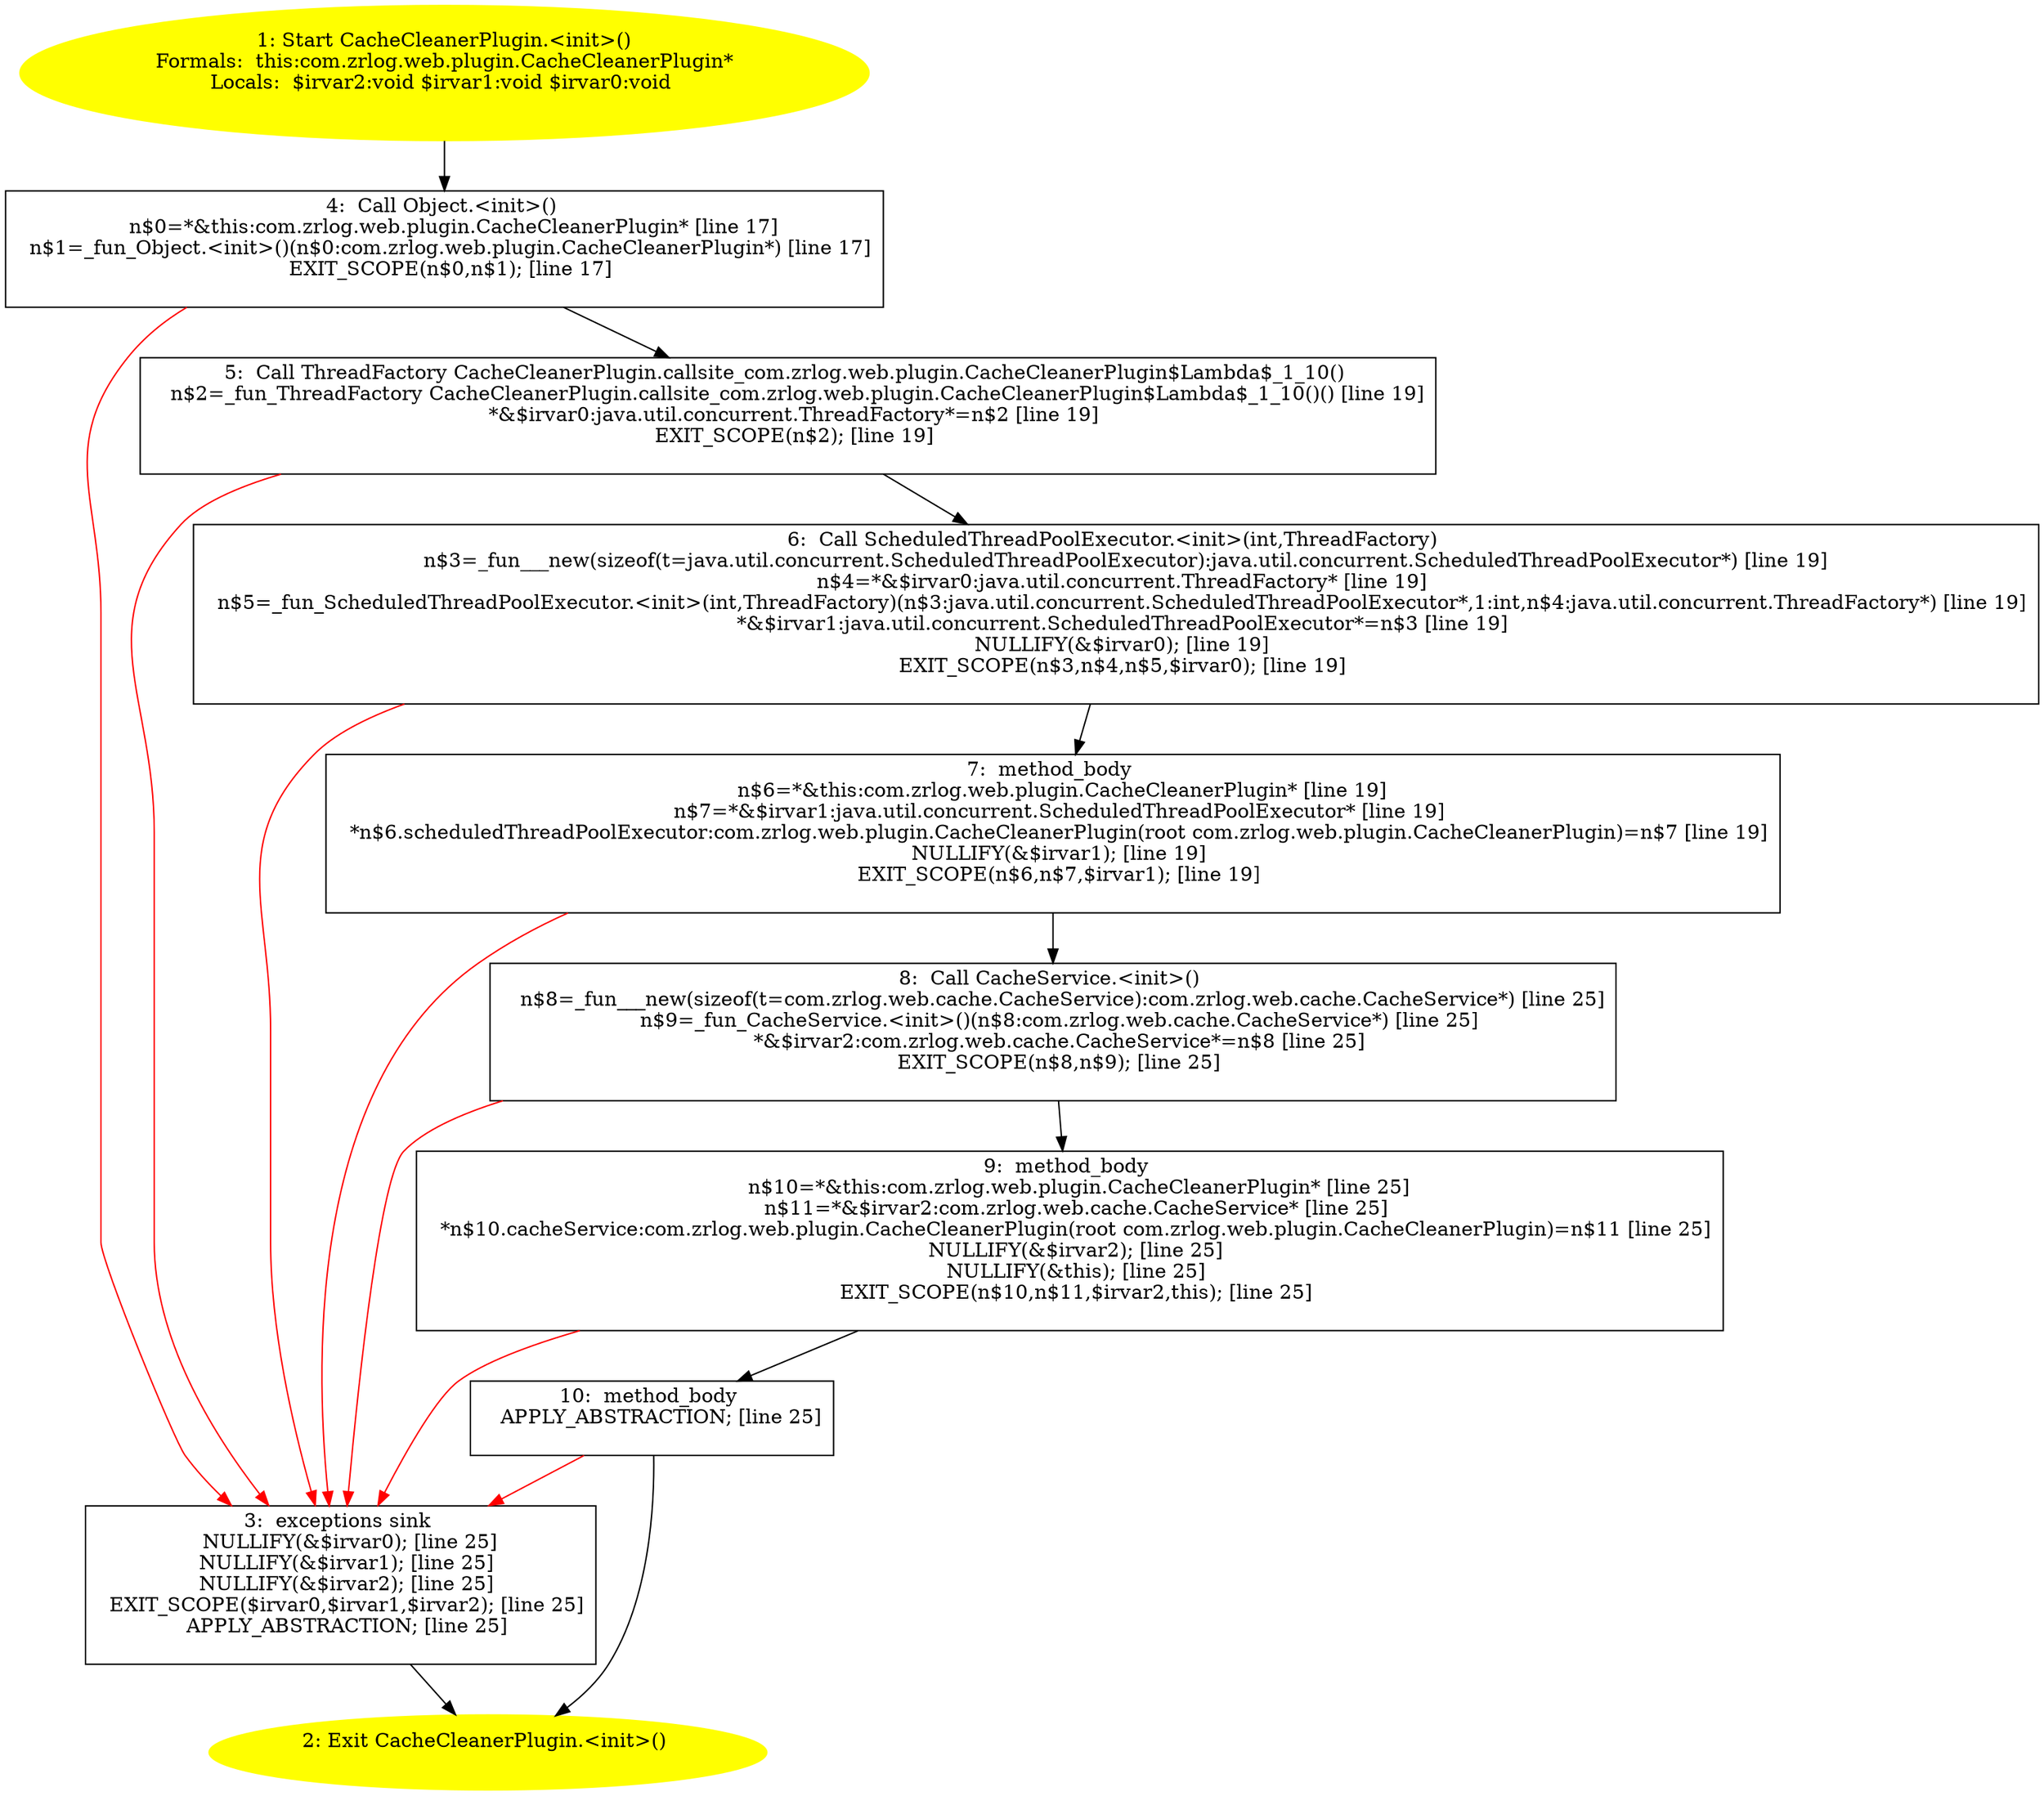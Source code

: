 /* @generated */
digraph cfg {
"com.zrlog.web.plugin.CacheCleanerPlugin.<init>().545ec0c95c289f27f22ec270dd5c838c_1" [label="1: Start CacheCleanerPlugin.<init>()\nFormals:  this:com.zrlog.web.plugin.CacheCleanerPlugin*\nLocals:  $irvar2:void $irvar1:void $irvar0:void \n  " color=yellow style=filled]
	

	 "com.zrlog.web.plugin.CacheCleanerPlugin.<init>().545ec0c95c289f27f22ec270dd5c838c_1" -> "com.zrlog.web.plugin.CacheCleanerPlugin.<init>().545ec0c95c289f27f22ec270dd5c838c_4" ;
"com.zrlog.web.plugin.CacheCleanerPlugin.<init>().545ec0c95c289f27f22ec270dd5c838c_2" [label="2: Exit CacheCleanerPlugin.<init>() \n  " color=yellow style=filled]
	

"com.zrlog.web.plugin.CacheCleanerPlugin.<init>().545ec0c95c289f27f22ec270dd5c838c_3" [label="3:  exceptions sink \n   NULLIFY(&$irvar0); [line 25]\n  NULLIFY(&$irvar1); [line 25]\n  NULLIFY(&$irvar2); [line 25]\n  EXIT_SCOPE($irvar0,$irvar1,$irvar2); [line 25]\n  APPLY_ABSTRACTION; [line 25]\n " shape="box"]
	

	 "com.zrlog.web.plugin.CacheCleanerPlugin.<init>().545ec0c95c289f27f22ec270dd5c838c_3" -> "com.zrlog.web.plugin.CacheCleanerPlugin.<init>().545ec0c95c289f27f22ec270dd5c838c_2" ;
"com.zrlog.web.plugin.CacheCleanerPlugin.<init>().545ec0c95c289f27f22ec270dd5c838c_4" [label="4:  Call Object.<init>() \n   n$0=*&this:com.zrlog.web.plugin.CacheCleanerPlugin* [line 17]\n  n$1=_fun_Object.<init>()(n$0:com.zrlog.web.plugin.CacheCleanerPlugin*) [line 17]\n  EXIT_SCOPE(n$0,n$1); [line 17]\n " shape="box"]
	

	 "com.zrlog.web.plugin.CacheCleanerPlugin.<init>().545ec0c95c289f27f22ec270dd5c838c_4" -> "com.zrlog.web.plugin.CacheCleanerPlugin.<init>().545ec0c95c289f27f22ec270dd5c838c_5" ;
	 "com.zrlog.web.plugin.CacheCleanerPlugin.<init>().545ec0c95c289f27f22ec270dd5c838c_4" -> "com.zrlog.web.plugin.CacheCleanerPlugin.<init>().545ec0c95c289f27f22ec270dd5c838c_3" [color="red" ];
"com.zrlog.web.plugin.CacheCleanerPlugin.<init>().545ec0c95c289f27f22ec270dd5c838c_5" [label="5:  Call ThreadFactory CacheCleanerPlugin.callsite_com.zrlog.web.plugin.CacheCleanerPlugin$Lambda$_1_10() \n   n$2=_fun_ThreadFactory CacheCleanerPlugin.callsite_com.zrlog.web.plugin.CacheCleanerPlugin$Lambda$_1_10()() [line 19]\n  *&$irvar0:java.util.concurrent.ThreadFactory*=n$2 [line 19]\n  EXIT_SCOPE(n$2); [line 19]\n " shape="box"]
	

	 "com.zrlog.web.plugin.CacheCleanerPlugin.<init>().545ec0c95c289f27f22ec270dd5c838c_5" -> "com.zrlog.web.plugin.CacheCleanerPlugin.<init>().545ec0c95c289f27f22ec270dd5c838c_6" ;
	 "com.zrlog.web.plugin.CacheCleanerPlugin.<init>().545ec0c95c289f27f22ec270dd5c838c_5" -> "com.zrlog.web.plugin.CacheCleanerPlugin.<init>().545ec0c95c289f27f22ec270dd5c838c_3" [color="red" ];
"com.zrlog.web.plugin.CacheCleanerPlugin.<init>().545ec0c95c289f27f22ec270dd5c838c_6" [label="6:  Call ScheduledThreadPoolExecutor.<init>(int,ThreadFactory) \n   n$3=_fun___new(sizeof(t=java.util.concurrent.ScheduledThreadPoolExecutor):java.util.concurrent.ScheduledThreadPoolExecutor*) [line 19]\n  n$4=*&$irvar0:java.util.concurrent.ThreadFactory* [line 19]\n  n$5=_fun_ScheduledThreadPoolExecutor.<init>(int,ThreadFactory)(n$3:java.util.concurrent.ScheduledThreadPoolExecutor*,1:int,n$4:java.util.concurrent.ThreadFactory*) [line 19]\n  *&$irvar1:java.util.concurrent.ScheduledThreadPoolExecutor*=n$3 [line 19]\n  NULLIFY(&$irvar0); [line 19]\n  EXIT_SCOPE(n$3,n$4,n$5,$irvar0); [line 19]\n " shape="box"]
	

	 "com.zrlog.web.plugin.CacheCleanerPlugin.<init>().545ec0c95c289f27f22ec270dd5c838c_6" -> "com.zrlog.web.plugin.CacheCleanerPlugin.<init>().545ec0c95c289f27f22ec270dd5c838c_7" ;
	 "com.zrlog.web.plugin.CacheCleanerPlugin.<init>().545ec0c95c289f27f22ec270dd5c838c_6" -> "com.zrlog.web.plugin.CacheCleanerPlugin.<init>().545ec0c95c289f27f22ec270dd5c838c_3" [color="red" ];
"com.zrlog.web.plugin.CacheCleanerPlugin.<init>().545ec0c95c289f27f22ec270dd5c838c_7" [label="7:  method_body \n   n$6=*&this:com.zrlog.web.plugin.CacheCleanerPlugin* [line 19]\n  n$7=*&$irvar1:java.util.concurrent.ScheduledThreadPoolExecutor* [line 19]\n  *n$6.scheduledThreadPoolExecutor:com.zrlog.web.plugin.CacheCleanerPlugin(root com.zrlog.web.plugin.CacheCleanerPlugin)=n$7 [line 19]\n  NULLIFY(&$irvar1); [line 19]\n  EXIT_SCOPE(n$6,n$7,$irvar1); [line 19]\n " shape="box"]
	

	 "com.zrlog.web.plugin.CacheCleanerPlugin.<init>().545ec0c95c289f27f22ec270dd5c838c_7" -> "com.zrlog.web.plugin.CacheCleanerPlugin.<init>().545ec0c95c289f27f22ec270dd5c838c_8" ;
	 "com.zrlog.web.plugin.CacheCleanerPlugin.<init>().545ec0c95c289f27f22ec270dd5c838c_7" -> "com.zrlog.web.plugin.CacheCleanerPlugin.<init>().545ec0c95c289f27f22ec270dd5c838c_3" [color="red" ];
"com.zrlog.web.plugin.CacheCleanerPlugin.<init>().545ec0c95c289f27f22ec270dd5c838c_8" [label="8:  Call CacheService.<init>() \n   n$8=_fun___new(sizeof(t=com.zrlog.web.cache.CacheService):com.zrlog.web.cache.CacheService*) [line 25]\n  n$9=_fun_CacheService.<init>()(n$8:com.zrlog.web.cache.CacheService*) [line 25]\n  *&$irvar2:com.zrlog.web.cache.CacheService*=n$8 [line 25]\n  EXIT_SCOPE(n$8,n$9); [line 25]\n " shape="box"]
	

	 "com.zrlog.web.plugin.CacheCleanerPlugin.<init>().545ec0c95c289f27f22ec270dd5c838c_8" -> "com.zrlog.web.plugin.CacheCleanerPlugin.<init>().545ec0c95c289f27f22ec270dd5c838c_9" ;
	 "com.zrlog.web.plugin.CacheCleanerPlugin.<init>().545ec0c95c289f27f22ec270dd5c838c_8" -> "com.zrlog.web.plugin.CacheCleanerPlugin.<init>().545ec0c95c289f27f22ec270dd5c838c_3" [color="red" ];
"com.zrlog.web.plugin.CacheCleanerPlugin.<init>().545ec0c95c289f27f22ec270dd5c838c_9" [label="9:  method_body \n   n$10=*&this:com.zrlog.web.plugin.CacheCleanerPlugin* [line 25]\n  n$11=*&$irvar2:com.zrlog.web.cache.CacheService* [line 25]\n  *n$10.cacheService:com.zrlog.web.plugin.CacheCleanerPlugin(root com.zrlog.web.plugin.CacheCleanerPlugin)=n$11 [line 25]\n  NULLIFY(&$irvar2); [line 25]\n  NULLIFY(&this); [line 25]\n  EXIT_SCOPE(n$10,n$11,$irvar2,this); [line 25]\n " shape="box"]
	

	 "com.zrlog.web.plugin.CacheCleanerPlugin.<init>().545ec0c95c289f27f22ec270dd5c838c_9" -> "com.zrlog.web.plugin.CacheCleanerPlugin.<init>().545ec0c95c289f27f22ec270dd5c838c_10" ;
	 "com.zrlog.web.plugin.CacheCleanerPlugin.<init>().545ec0c95c289f27f22ec270dd5c838c_9" -> "com.zrlog.web.plugin.CacheCleanerPlugin.<init>().545ec0c95c289f27f22ec270dd5c838c_3" [color="red" ];
"com.zrlog.web.plugin.CacheCleanerPlugin.<init>().545ec0c95c289f27f22ec270dd5c838c_10" [label="10:  method_body \n   APPLY_ABSTRACTION; [line 25]\n " shape="box"]
	

	 "com.zrlog.web.plugin.CacheCleanerPlugin.<init>().545ec0c95c289f27f22ec270dd5c838c_10" -> "com.zrlog.web.plugin.CacheCleanerPlugin.<init>().545ec0c95c289f27f22ec270dd5c838c_2" ;
	 "com.zrlog.web.plugin.CacheCleanerPlugin.<init>().545ec0c95c289f27f22ec270dd5c838c_10" -> "com.zrlog.web.plugin.CacheCleanerPlugin.<init>().545ec0c95c289f27f22ec270dd5c838c_3" [color="red" ];
}
